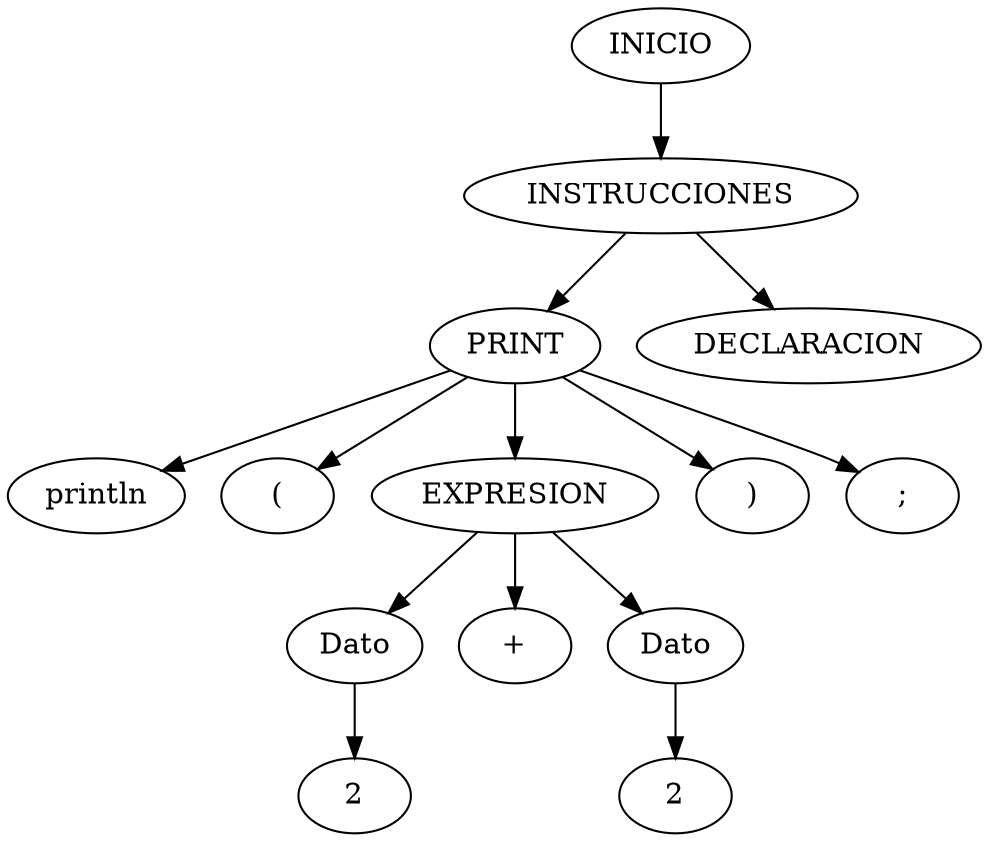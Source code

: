 digraph arbolAST{ 
      n0[label="INICIO"];
      n1[label="INSTRUCCIONES"];
      n0 -> n1;
n2[label="PRINT"];
      n1 -> n2;
n3[label="println"];
      n2 -> n3;
n4[label="("];
      n2 -> n4;
n5[label="EXPRESION"];
      n2 -> n5;
n6[label="Dato"];
      n5 -> n6;
n7[label="2"];
      n6 -> n7;
n8[label="+"];
      n5 -> n8;
n9[label="Dato"];
      n5 -> n9;
n10[label="2"];
      n9 -> n10;
n11[label=")"];
      n2 -> n11;
n12[label=";"];
      n2 -> n12;
n13[label="DECLARACION"];
      n1 -> n13;

    }